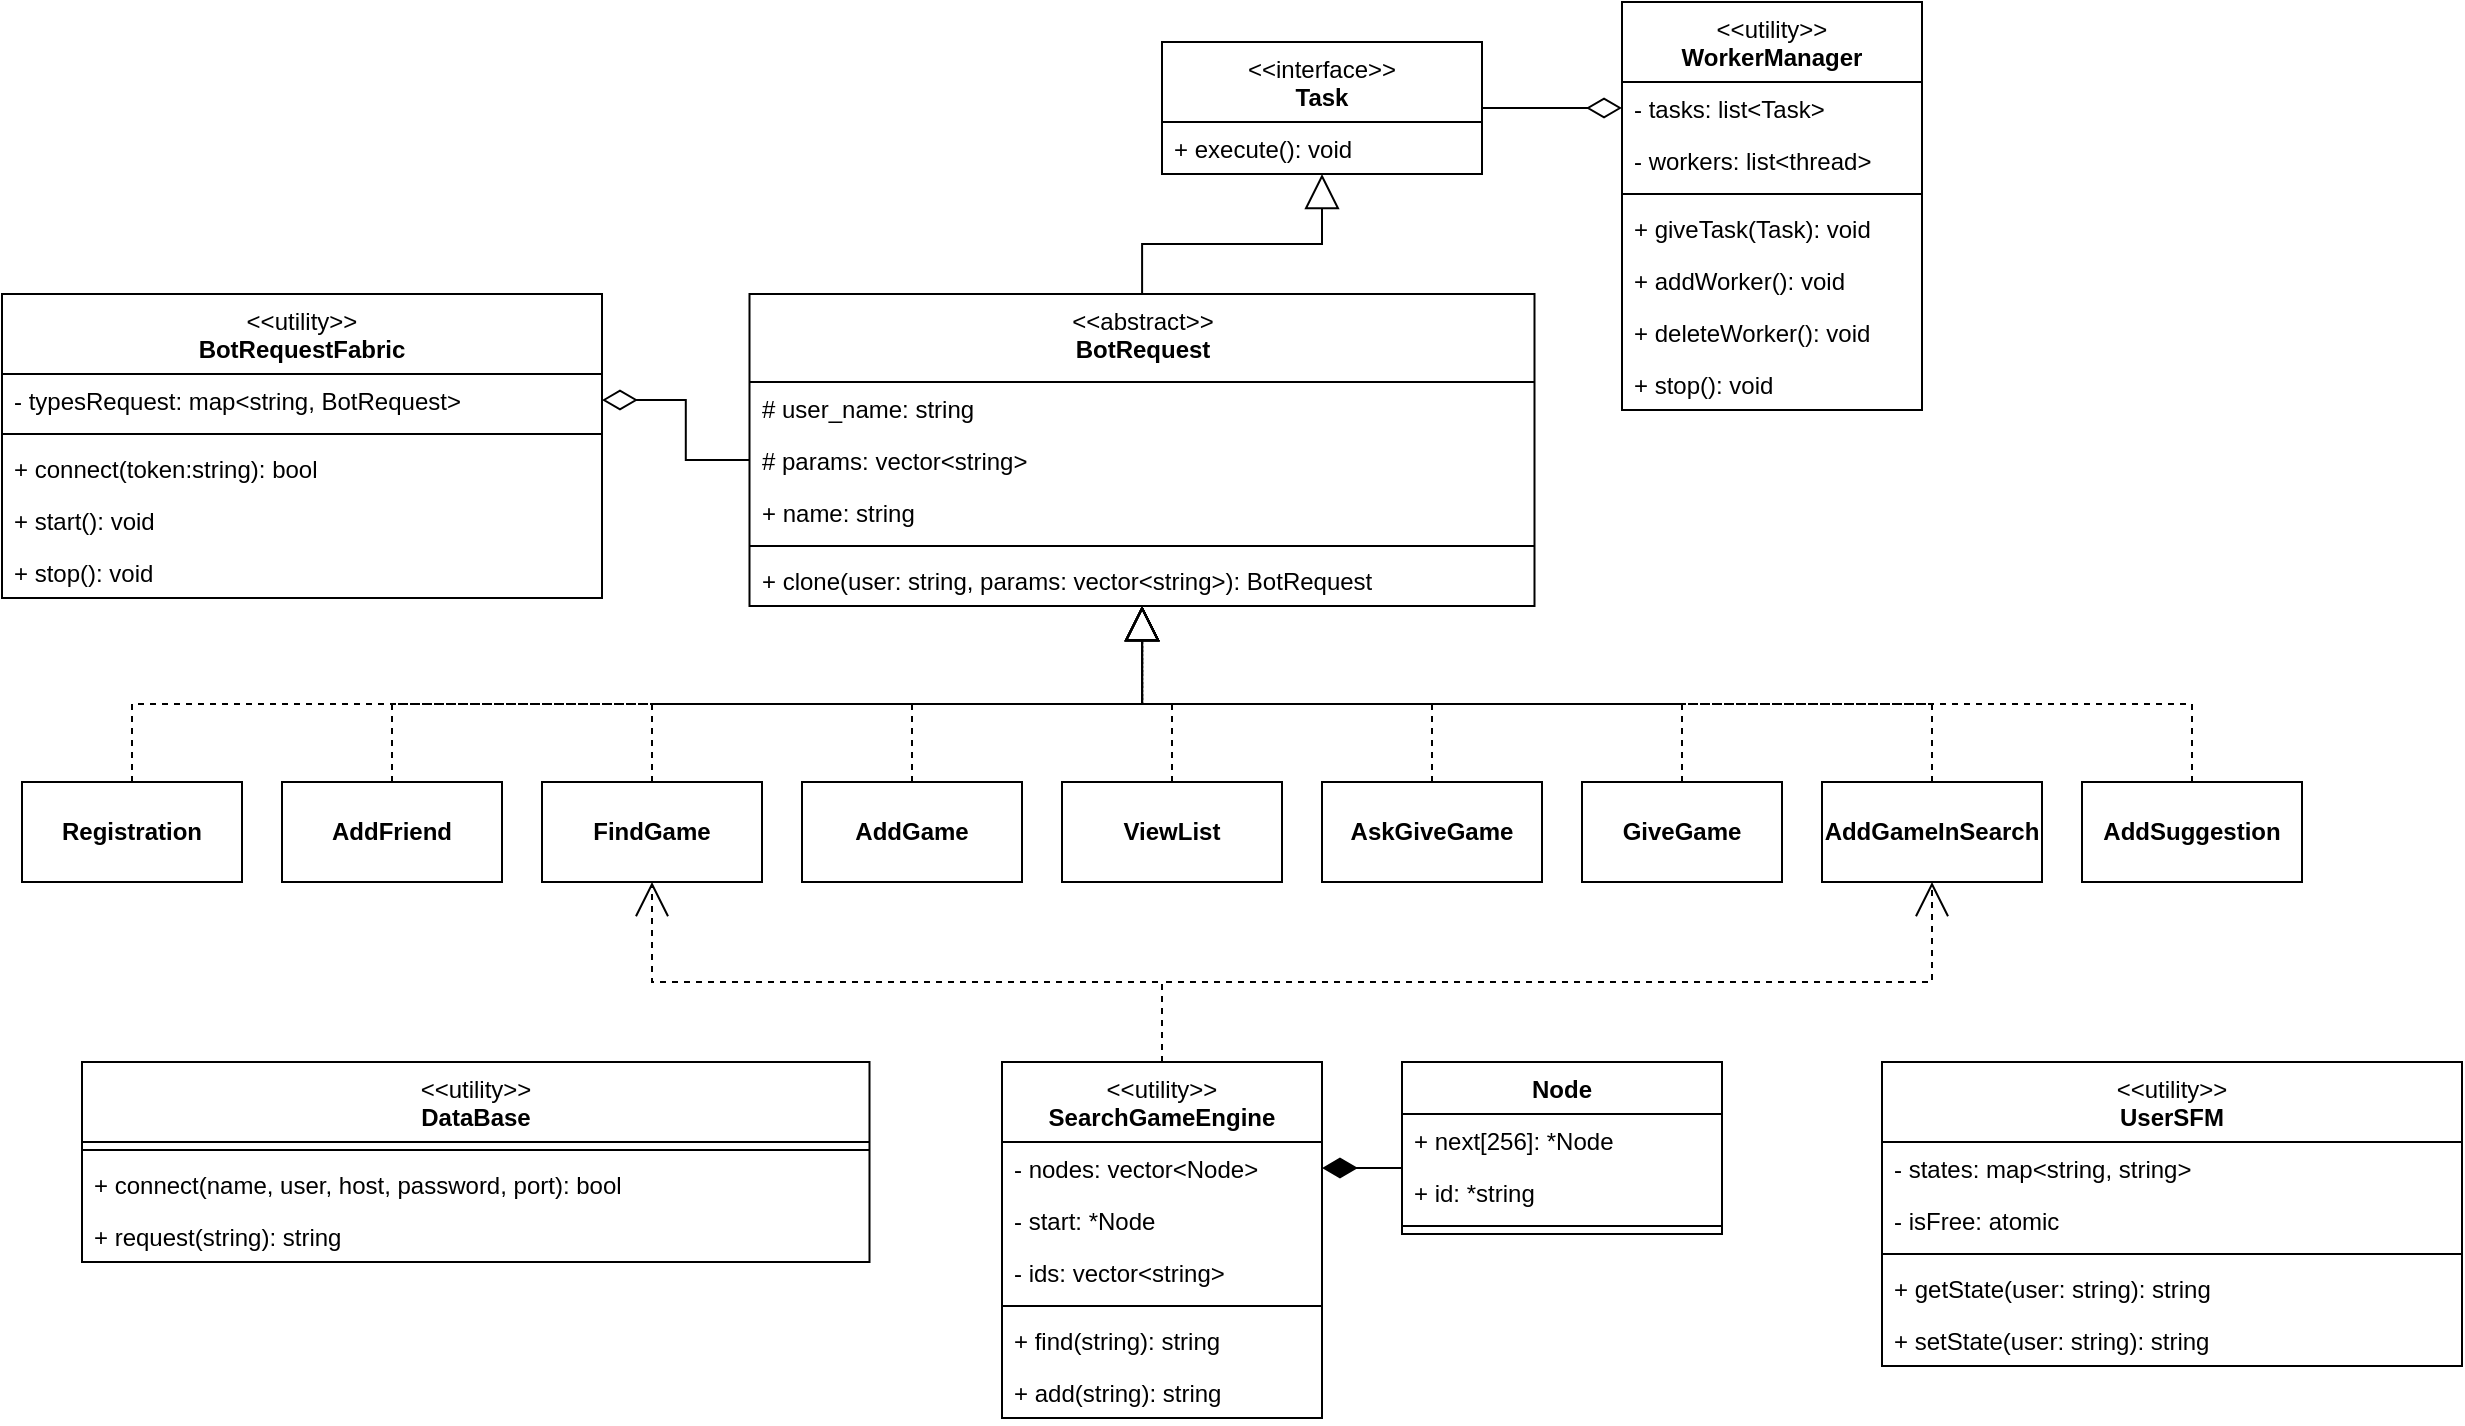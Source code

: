 <mxfile version="26.1.0">
  <diagram name="Страница — 1" id="AnABjivSj9SFaDWMfIXY">
    <mxGraphModel dx="2307" dy="1129" grid="1" gridSize="10" guides="1" tooltips="1" connect="1" arrows="1" fold="1" page="1" pageScale="1" pageWidth="827" pageHeight="1169" math="0" shadow="0">
      <root>
        <mxCell id="0" />
        <mxCell id="1" parent="0" />
        <mxCell id="DPjes27tQ5IV9PSLa_6h-2" value="&lt;div&gt;&lt;span style=&quot;font-weight: normal;&quot;&gt;&amp;lt;&amp;lt;utility&amp;gt;&amp;gt;&lt;/span&gt;&lt;/div&gt;BotRequestFabric" style="swimlane;fontStyle=1;align=center;verticalAlign=top;childLayout=stackLayout;horizontal=1;startSize=40;horizontalStack=0;resizeParent=1;resizeParentMax=0;resizeLast=0;collapsible=1;marginBottom=0;whiteSpace=wrap;html=1;" parent="1" vertex="1">
          <mxGeometry x="-180" y="276" width="300" height="152" as="geometry" />
        </mxCell>
        <mxCell id="DPjes27tQ5IV9PSLa_6h-3" value="- typesRequest: map&amp;lt;string, BotRequest&amp;gt;" style="text;strokeColor=none;fillColor=none;align=left;verticalAlign=top;spacingLeft=4;spacingRight=4;overflow=hidden;rotatable=0;points=[[0,0.5],[1,0.5]];portConstraint=eastwest;whiteSpace=wrap;html=1;" parent="DPjes27tQ5IV9PSLa_6h-2" vertex="1">
          <mxGeometry y="40" width="300" height="26" as="geometry" />
        </mxCell>
        <mxCell id="DPjes27tQ5IV9PSLa_6h-4" value="" style="line;strokeWidth=1;fillColor=none;align=left;verticalAlign=middle;spacingTop=-1;spacingLeft=3;spacingRight=3;rotatable=0;labelPosition=right;points=[];portConstraint=eastwest;strokeColor=inherit;" parent="DPjes27tQ5IV9PSLa_6h-2" vertex="1">
          <mxGeometry y="66" width="300" height="8" as="geometry" />
        </mxCell>
        <mxCell id="DPjes27tQ5IV9PSLa_6h-5" value="+ connect(token:string): bool" style="text;strokeColor=none;fillColor=none;align=left;verticalAlign=top;spacingLeft=4;spacingRight=4;overflow=hidden;rotatable=0;points=[[0,0.5],[1,0.5]];portConstraint=eastwest;whiteSpace=wrap;html=1;" parent="DPjes27tQ5IV9PSLa_6h-2" vertex="1">
          <mxGeometry y="74" width="300" height="26" as="geometry" />
        </mxCell>
        <mxCell id="hyMspMxgV_skVNlcGcTQ-85" value="+ start(): void" style="text;strokeColor=none;fillColor=none;align=left;verticalAlign=top;spacingLeft=4;spacingRight=4;overflow=hidden;rotatable=0;points=[[0,0.5],[1,0.5]];portConstraint=eastwest;whiteSpace=wrap;html=1;" vertex="1" parent="DPjes27tQ5IV9PSLa_6h-2">
          <mxGeometry y="100" width="300" height="26" as="geometry" />
        </mxCell>
        <mxCell id="hyMspMxgV_skVNlcGcTQ-86" value="+ stop(): void" style="text;strokeColor=none;fillColor=none;align=left;verticalAlign=top;spacingLeft=4;spacingRight=4;overflow=hidden;rotatable=0;points=[[0,0.5],[1,0.5]];portConstraint=eastwest;whiteSpace=wrap;html=1;" vertex="1" parent="DPjes27tQ5IV9PSLa_6h-2">
          <mxGeometry y="126" width="300" height="26" as="geometry" />
        </mxCell>
        <mxCell id="hyMspMxgV_skVNlcGcTQ-6" value="&lt;div&gt;&lt;span style=&quot;font-weight: normal;&quot;&gt;&amp;lt;&amp;lt;utility&amp;gt;&amp;gt;&lt;/span&gt;&lt;/div&gt;WorkerManager" style="swimlane;fontStyle=1;align=center;verticalAlign=top;childLayout=stackLayout;horizontal=1;startSize=40;horizontalStack=0;resizeParent=1;resizeParentMax=0;resizeLast=0;collapsible=1;marginBottom=0;whiteSpace=wrap;html=1;" vertex="1" parent="1">
          <mxGeometry x="630" y="130" width="150" height="204" as="geometry" />
        </mxCell>
        <mxCell id="hyMspMxgV_skVNlcGcTQ-7" value="- tasks: list&amp;lt;Task&amp;gt;" style="text;strokeColor=none;fillColor=none;align=left;verticalAlign=top;spacingLeft=4;spacingRight=4;overflow=hidden;rotatable=0;points=[[0,0.5],[1,0.5]];portConstraint=eastwest;whiteSpace=wrap;html=1;" vertex="1" parent="hyMspMxgV_skVNlcGcTQ-6">
          <mxGeometry y="40" width="150" height="26" as="geometry" />
        </mxCell>
        <mxCell id="hyMspMxgV_skVNlcGcTQ-27" value="- workers: list&amp;lt;thread&amp;gt;" style="text;strokeColor=none;fillColor=none;align=left;verticalAlign=top;spacingLeft=4;spacingRight=4;overflow=hidden;rotatable=0;points=[[0,0.5],[1,0.5]];portConstraint=eastwest;whiteSpace=wrap;html=1;" vertex="1" parent="hyMspMxgV_skVNlcGcTQ-6">
          <mxGeometry y="66" width="150" height="26" as="geometry" />
        </mxCell>
        <mxCell id="hyMspMxgV_skVNlcGcTQ-8" value="" style="line;strokeWidth=1;fillColor=none;align=left;verticalAlign=middle;spacingTop=-1;spacingLeft=3;spacingRight=3;rotatable=0;labelPosition=right;points=[];portConstraint=eastwest;strokeColor=inherit;" vertex="1" parent="hyMspMxgV_skVNlcGcTQ-6">
          <mxGeometry y="92" width="150" height="8" as="geometry" />
        </mxCell>
        <mxCell id="hyMspMxgV_skVNlcGcTQ-9" value="+ giveTask(Task): void" style="text;strokeColor=none;fillColor=none;align=left;verticalAlign=top;spacingLeft=4;spacingRight=4;overflow=hidden;rotatable=0;points=[[0,0.5],[1,0.5]];portConstraint=eastwest;whiteSpace=wrap;html=1;" vertex="1" parent="hyMspMxgV_skVNlcGcTQ-6">
          <mxGeometry y="100" width="150" height="26" as="geometry" />
        </mxCell>
        <mxCell id="hyMspMxgV_skVNlcGcTQ-28" value="+ addWorker(): void" style="text;strokeColor=none;fillColor=none;align=left;verticalAlign=top;spacingLeft=4;spacingRight=4;overflow=hidden;rotatable=0;points=[[0,0.5],[1,0.5]];portConstraint=eastwest;whiteSpace=wrap;html=1;" vertex="1" parent="hyMspMxgV_skVNlcGcTQ-6">
          <mxGeometry y="126" width="150" height="26" as="geometry" />
        </mxCell>
        <mxCell id="hyMspMxgV_skVNlcGcTQ-29" value="+ deleteWorker(): void" style="text;strokeColor=none;fillColor=none;align=left;verticalAlign=top;spacingLeft=4;spacingRight=4;overflow=hidden;rotatable=0;points=[[0,0.5],[1,0.5]];portConstraint=eastwest;whiteSpace=wrap;html=1;" vertex="1" parent="hyMspMxgV_skVNlcGcTQ-6">
          <mxGeometry y="152" width="150" height="26" as="geometry" />
        </mxCell>
        <mxCell id="hyMspMxgV_skVNlcGcTQ-30" value="+ stop(): void" style="text;strokeColor=none;fillColor=none;align=left;verticalAlign=top;spacingLeft=4;spacingRight=4;overflow=hidden;rotatable=0;points=[[0,0.5],[1,0.5]];portConstraint=eastwest;whiteSpace=wrap;html=1;" vertex="1" parent="hyMspMxgV_skVNlcGcTQ-6">
          <mxGeometry y="178" width="150" height="26" as="geometry" />
        </mxCell>
        <mxCell id="hyMspMxgV_skVNlcGcTQ-75" style="edgeStyle=orthogonalEdgeStyle;rounded=0;orthogonalLoop=1;jettySize=auto;html=1;exitX=0.5;exitY=0;exitDx=0;exitDy=0;entryX=0.5;entryY=1;entryDx=0;entryDy=0;dashed=1;endSize=15;endArrow=open;endFill=0;" edge="1" parent="1" source="hyMspMxgV_skVNlcGcTQ-19" target="hyMspMxgV_skVNlcGcTQ-60">
          <mxGeometry relative="1" as="geometry" />
        </mxCell>
        <mxCell id="hyMspMxgV_skVNlcGcTQ-19" value="&lt;div&gt;&lt;span style=&quot;font-weight: 400;&quot;&gt;&amp;lt;&amp;lt;utility&amp;gt;&amp;gt;&lt;/span&gt;&lt;/div&gt;SearchGameEngine" style="swimlane;fontStyle=1;align=center;verticalAlign=top;childLayout=stackLayout;horizontal=1;startSize=40;horizontalStack=0;resizeParent=1;resizeParentMax=0;resizeLast=0;collapsible=1;marginBottom=0;whiteSpace=wrap;html=1;" vertex="1" parent="1">
          <mxGeometry x="320" y="660" width="160" height="178" as="geometry" />
        </mxCell>
        <mxCell id="hyMspMxgV_skVNlcGcTQ-112" value="- nodes: vector&amp;lt;Node&amp;gt;" style="text;strokeColor=none;fillColor=none;align=left;verticalAlign=top;spacingLeft=4;spacingRight=4;overflow=hidden;rotatable=0;points=[[0,0.5],[1,0.5]];portConstraint=eastwest;whiteSpace=wrap;html=1;" vertex="1" parent="hyMspMxgV_skVNlcGcTQ-19">
          <mxGeometry y="40" width="160" height="26" as="geometry" />
        </mxCell>
        <mxCell id="hyMspMxgV_skVNlcGcTQ-113" value="- start: *Node" style="text;strokeColor=none;fillColor=none;align=left;verticalAlign=top;spacingLeft=4;spacingRight=4;overflow=hidden;rotatable=0;points=[[0,0.5],[1,0.5]];portConstraint=eastwest;whiteSpace=wrap;html=1;" vertex="1" parent="hyMspMxgV_skVNlcGcTQ-19">
          <mxGeometry y="66" width="160" height="26" as="geometry" />
        </mxCell>
        <mxCell id="hyMspMxgV_skVNlcGcTQ-114" value="- ids: vector&amp;lt;string&amp;gt;" style="text;strokeColor=none;fillColor=none;align=left;verticalAlign=top;spacingLeft=4;spacingRight=4;overflow=hidden;rotatable=0;points=[[0,0.5],[1,0.5]];portConstraint=eastwest;whiteSpace=wrap;html=1;" vertex="1" parent="hyMspMxgV_skVNlcGcTQ-19">
          <mxGeometry y="92" width="160" height="26" as="geometry" />
        </mxCell>
        <mxCell id="hyMspMxgV_skVNlcGcTQ-21" value="" style="line;strokeWidth=1;fillColor=none;align=left;verticalAlign=middle;spacingTop=-1;spacingLeft=3;spacingRight=3;rotatable=0;labelPosition=right;points=[];portConstraint=eastwest;strokeColor=inherit;" vertex="1" parent="hyMspMxgV_skVNlcGcTQ-19">
          <mxGeometry y="118" width="160" height="8" as="geometry" />
        </mxCell>
        <mxCell id="hyMspMxgV_skVNlcGcTQ-22" value="+ find(string): string" style="text;strokeColor=none;fillColor=none;align=left;verticalAlign=top;spacingLeft=4;spacingRight=4;overflow=hidden;rotatable=0;points=[[0,0.5],[1,0.5]];portConstraint=eastwest;whiteSpace=wrap;html=1;" vertex="1" parent="hyMspMxgV_skVNlcGcTQ-19">
          <mxGeometry y="126" width="160" height="26" as="geometry" />
        </mxCell>
        <mxCell id="hyMspMxgV_skVNlcGcTQ-72" value="+ add(string): string" style="text;strokeColor=none;fillColor=none;align=left;verticalAlign=top;spacingLeft=4;spacingRight=4;overflow=hidden;rotatable=0;points=[[0,0.5],[1,0.5]];portConstraint=eastwest;whiteSpace=wrap;html=1;" vertex="1" parent="hyMspMxgV_skVNlcGcTQ-19">
          <mxGeometry y="152" width="160" height="26" as="geometry" />
        </mxCell>
        <mxCell id="hyMspMxgV_skVNlcGcTQ-23" value="&lt;div&gt;&lt;span style=&quot;font-weight: normal;&quot;&gt;&amp;lt;&amp;lt;interface&amp;gt;&amp;gt;&lt;/span&gt;&lt;/div&gt;Task" style="swimlane;fontStyle=1;align=center;verticalAlign=top;childLayout=stackLayout;horizontal=1;startSize=40;horizontalStack=0;resizeParent=1;resizeParentMax=0;resizeLast=0;collapsible=1;marginBottom=0;whiteSpace=wrap;html=1;" vertex="1" parent="1">
          <mxGeometry x="400" y="150" width="160" height="66" as="geometry" />
        </mxCell>
        <mxCell id="hyMspMxgV_skVNlcGcTQ-26" value="+ execute(): void" style="text;strokeColor=none;fillColor=none;align=left;verticalAlign=top;spacingLeft=4;spacingRight=4;overflow=hidden;rotatable=0;points=[[0,0.5],[1,0.5]];portConstraint=eastwest;whiteSpace=wrap;html=1;" vertex="1" parent="hyMspMxgV_skVNlcGcTQ-23">
          <mxGeometry y="40" width="160" height="26" as="geometry" />
        </mxCell>
        <mxCell id="hyMspMxgV_skVNlcGcTQ-36" style="edgeStyle=orthogonalEdgeStyle;rounded=0;orthogonalLoop=1;jettySize=auto;html=1;entryX=0;entryY=0.5;entryDx=0;entryDy=0;endArrow=diamondThin;endFill=0;strokeWidth=1;startSize=12;jumpSize=12;endSize=15;exitX=1;exitY=0.5;exitDx=0;exitDy=0;" edge="1" parent="1" source="hyMspMxgV_skVNlcGcTQ-23" target="hyMspMxgV_skVNlcGcTQ-7">
          <mxGeometry relative="1" as="geometry" />
        </mxCell>
        <mxCell id="hyMspMxgV_skVNlcGcTQ-43" style="edgeStyle=orthogonalEdgeStyle;rounded=0;orthogonalLoop=1;jettySize=auto;html=1;entryX=0.5;entryY=1;entryDx=0;entryDy=0;endArrow=block;endFill=0;endSize=15;" edge="1" parent="1" source="hyMspMxgV_skVNlcGcTQ-39" target="hyMspMxgV_skVNlcGcTQ-23">
          <mxGeometry relative="1" as="geometry" />
        </mxCell>
        <mxCell id="hyMspMxgV_skVNlcGcTQ-39" value="&lt;div&gt;&lt;span style=&quot;font-weight: normal;&quot;&gt;&amp;lt;&amp;lt;abstract&amp;gt;&amp;gt;&lt;/span&gt;&lt;/div&gt;BotRequest" style="swimlane;fontStyle=1;align=center;verticalAlign=top;childLayout=stackLayout;horizontal=1;startSize=44;horizontalStack=0;resizeParent=1;resizeParentMax=0;resizeLast=0;collapsible=1;marginBottom=0;whiteSpace=wrap;html=1;" vertex="1" parent="1">
          <mxGeometry x="193.75" y="276" width="392.5" height="156" as="geometry" />
        </mxCell>
        <mxCell id="hyMspMxgV_skVNlcGcTQ-40" value="# user_name: string&lt;div&gt;&lt;br&gt;&lt;/div&gt;" style="text;strokeColor=none;fillColor=none;align=left;verticalAlign=top;spacingLeft=4;spacingRight=4;overflow=hidden;rotatable=0;points=[[0,0.5],[1,0.5]];portConstraint=eastwest;whiteSpace=wrap;html=1;" vertex="1" parent="hyMspMxgV_skVNlcGcTQ-39">
          <mxGeometry y="44" width="392.5" height="26" as="geometry" />
        </mxCell>
        <mxCell id="hyMspMxgV_skVNlcGcTQ-47" value="# params: vector&amp;lt;string&amp;gt;&lt;div&gt;&lt;br&gt;&lt;/div&gt;" style="text;strokeColor=none;fillColor=none;align=left;verticalAlign=top;spacingLeft=4;spacingRight=4;overflow=hidden;rotatable=0;points=[[0,0.5],[1,0.5]];portConstraint=eastwest;whiteSpace=wrap;html=1;" vertex="1" parent="hyMspMxgV_skVNlcGcTQ-39">
          <mxGeometry y="70" width="392.5" height="26" as="geometry" />
        </mxCell>
        <mxCell id="hyMspMxgV_skVNlcGcTQ-44" value="+ name: string" style="text;strokeColor=none;fillColor=none;align=left;verticalAlign=top;spacingLeft=4;spacingRight=4;overflow=hidden;rotatable=0;points=[[0,0.5],[1,0.5]];portConstraint=eastwest;whiteSpace=wrap;html=1;" vertex="1" parent="hyMspMxgV_skVNlcGcTQ-39">
          <mxGeometry y="96" width="392.5" height="26" as="geometry" />
        </mxCell>
        <mxCell id="hyMspMxgV_skVNlcGcTQ-46" value="" style="line;strokeWidth=1;fillColor=none;align=left;verticalAlign=middle;spacingTop=-1;spacingLeft=3;spacingRight=3;rotatable=0;labelPosition=right;points=[];portConstraint=eastwest;strokeColor=inherit;" vertex="1" parent="hyMspMxgV_skVNlcGcTQ-39">
          <mxGeometry y="122" width="392.5" height="8" as="geometry" />
        </mxCell>
        <mxCell id="hyMspMxgV_skVNlcGcTQ-45" value="+ clone(user: string, params: vector&amp;lt;string&amp;gt;): BotRequest" style="text;strokeColor=none;fillColor=none;align=left;verticalAlign=top;spacingLeft=4;spacingRight=4;overflow=hidden;rotatable=0;points=[[0,0.5],[1,0.5]];portConstraint=eastwest;whiteSpace=wrap;html=1;" vertex="1" parent="hyMspMxgV_skVNlcGcTQ-39">
          <mxGeometry y="130" width="392.5" height="26" as="geometry" />
        </mxCell>
        <mxCell id="hyMspMxgV_skVNlcGcTQ-50" style="edgeStyle=orthogonalEdgeStyle;rounded=0;orthogonalLoop=1;jettySize=auto;html=1;entryX=1;entryY=0.5;entryDx=0;entryDy=0;endArrow=diamondThin;endFill=0;endSize=15;" edge="1" parent="1" source="hyMspMxgV_skVNlcGcTQ-47" target="DPjes27tQ5IV9PSLa_6h-3">
          <mxGeometry relative="1" as="geometry" />
        </mxCell>
        <mxCell id="hyMspMxgV_skVNlcGcTQ-62" style="edgeStyle=orthogonalEdgeStyle;rounded=0;orthogonalLoop=1;jettySize=auto;html=1;exitX=0.5;exitY=0;exitDx=0;exitDy=0;endArrow=block;endFill=0;endSize=15;dashed=1;" edge="1" parent="1" source="hyMspMxgV_skVNlcGcTQ-52" target="hyMspMxgV_skVNlcGcTQ-39">
          <mxGeometry relative="1" as="geometry" />
        </mxCell>
        <mxCell id="hyMspMxgV_skVNlcGcTQ-52" value="&lt;b&gt;Registration&lt;/b&gt;" style="html=1;whiteSpace=wrap;" vertex="1" parent="1">
          <mxGeometry x="-170" y="520" width="110" height="50" as="geometry" />
        </mxCell>
        <mxCell id="hyMspMxgV_skVNlcGcTQ-54" value="&lt;b&gt;AddFriend&lt;/b&gt;" style="html=1;whiteSpace=wrap;" vertex="1" parent="1">
          <mxGeometry x="-40" y="520" width="110" height="50" as="geometry" />
        </mxCell>
        <mxCell id="hyMspMxgV_skVNlcGcTQ-55" value="&lt;b&gt;FindGam&lt;/b&gt;&lt;span style=&quot;color: rgba(0, 0, 0, 0); font-family: monospace; font-size: 0px; text-align: start; text-wrap-mode: nowrap;&quot;&gt;%3CmxGraphModel%3E%3Croot%3E%3CmxCell%20id%3D%220%22%2F%3E%3CmxCell%20id%3D%221%22%20parent%3D%220%22%2F%3E%3CmxCell%20id%3D%222%22%20value%3D%22%26lt%3Bb%26gt%3BAddPerson%26lt%3B%2Fb%26gt%3B%22%20style%3D%22html%3D1%3BwhiteSpace%3Dwrap%3B%22%20vertex%3D%221%22%20parent%3D%221%22%3E%3CmxGeometry%20x%3D%22270%22%20y%3D%22500%22%20width%3D%22110%22%20height%3D%2250%22%20as%3D%22geometry%22%2F%3E%3C%2FmxCell%3E%3C%2Froot%3E%3C%2FmxGraphModel%3E&lt;/span&gt;&lt;b&gt;e&lt;/b&gt;" style="html=1;whiteSpace=wrap;" vertex="1" parent="1">
          <mxGeometry x="90" y="520" width="110" height="50" as="geometry" />
        </mxCell>
        <mxCell id="hyMspMxgV_skVNlcGcTQ-56" value="&lt;b&gt;AskGiveGame&lt;/b&gt;" style="html=1;whiteSpace=wrap;" vertex="1" parent="1">
          <mxGeometry x="480" y="520" width="110" height="50" as="geometry" />
        </mxCell>
        <mxCell id="hyMspMxgV_skVNlcGcTQ-57" value="&lt;b&gt;GiveGame&lt;/b&gt;" style="html=1;whiteSpace=wrap;" vertex="1" parent="1">
          <mxGeometry x="610" y="520" width="100" height="50" as="geometry" />
        </mxCell>
        <mxCell id="hyMspMxgV_skVNlcGcTQ-58" value="&lt;b&gt;AddGame&lt;/b&gt;" style="html=1;whiteSpace=wrap;" vertex="1" parent="1">
          <mxGeometry x="220" y="520" width="110" height="50" as="geometry" />
        </mxCell>
        <mxCell id="hyMspMxgV_skVNlcGcTQ-59" value="&lt;b&gt;ViewList&lt;/b&gt;" style="html=1;whiteSpace=wrap;" vertex="1" parent="1">
          <mxGeometry x="350" y="520" width="110" height="50" as="geometry" />
        </mxCell>
        <mxCell id="hyMspMxgV_skVNlcGcTQ-60" value="&lt;b&gt;AddGameInSearch&lt;/b&gt;" style="html=1;whiteSpace=wrap;" vertex="1" parent="1">
          <mxGeometry x="730" y="520" width="110" height="50" as="geometry" />
        </mxCell>
        <mxCell id="hyMspMxgV_skVNlcGcTQ-61" value="&lt;b&gt;AddSuggestion&lt;/b&gt;" style="html=1;whiteSpace=wrap;" vertex="1" parent="1">
          <mxGeometry x="860" y="520" width="110" height="50" as="geometry" />
        </mxCell>
        <mxCell id="hyMspMxgV_skVNlcGcTQ-64" style="edgeStyle=orthogonalEdgeStyle;rounded=0;orthogonalLoop=1;jettySize=auto;html=1;exitX=0.5;exitY=0;exitDx=0;exitDy=0;endArrow=block;endFill=0;endSize=15;dashed=1;" edge="1" parent="1" source="hyMspMxgV_skVNlcGcTQ-54" target="hyMspMxgV_skVNlcGcTQ-39">
          <mxGeometry relative="1" as="geometry">
            <mxPoint x="-105" y="530" as="sourcePoint" />
            <mxPoint x="400" y="442" as="targetPoint" />
          </mxGeometry>
        </mxCell>
        <mxCell id="hyMspMxgV_skVNlcGcTQ-65" style="edgeStyle=orthogonalEdgeStyle;rounded=0;orthogonalLoop=1;jettySize=auto;html=1;exitX=0.5;exitY=0;exitDx=0;exitDy=0;endArrow=block;endFill=0;endSize=15;dashed=1;" edge="1" parent="1" source="hyMspMxgV_skVNlcGcTQ-55" target="hyMspMxgV_skVNlcGcTQ-39">
          <mxGeometry relative="1" as="geometry">
            <mxPoint x="-95" y="540" as="sourcePoint" />
            <mxPoint x="410" y="452" as="targetPoint" />
          </mxGeometry>
        </mxCell>
        <mxCell id="hyMspMxgV_skVNlcGcTQ-66" style="edgeStyle=orthogonalEdgeStyle;rounded=0;orthogonalLoop=1;jettySize=auto;html=1;exitX=0.5;exitY=0;exitDx=0;exitDy=0;endArrow=block;endFill=0;endSize=15;dashed=1;" edge="1" parent="1" source="hyMspMxgV_skVNlcGcTQ-58" target="hyMspMxgV_skVNlcGcTQ-39">
          <mxGeometry relative="1" as="geometry">
            <mxPoint x="-85" y="550" as="sourcePoint" />
            <mxPoint x="420" y="462" as="targetPoint" />
          </mxGeometry>
        </mxCell>
        <mxCell id="hyMspMxgV_skVNlcGcTQ-67" style="edgeStyle=orthogonalEdgeStyle;rounded=0;orthogonalLoop=1;jettySize=auto;html=1;exitX=0.5;exitY=0;exitDx=0;exitDy=0;endArrow=block;endFill=0;endSize=15;dashed=1;" edge="1" parent="1" source="hyMspMxgV_skVNlcGcTQ-59" target="hyMspMxgV_skVNlcGcTQ-39">
          <mxGeometry relative="1" as="geometry">
            <mxPoint x="-75" y="560" as="sourcePoint" />
            <mxPoint x="430" y="472" as="targetPoint" />
          </mxGeometry>
        </mxCell>
        <mxCell id="hyMspMxgV_skVNlcGcTQ-68" style="edgeStyle=orthogonalEdgeStyle;rounded=0;orthogonalLoop=1;jettySize=auto;html=1;exitX=0.5;exitY=0;exitDx=0;exitDy=0;endArrow=block;endFill=0;endSize=15;dashed=1;" edge="1" parent="1" source="hyMspMxgV_skVNlcGcTQ-56" target="hyMspMxgV_skVNlcGcTQ-39">
          <mxGeometry relative="1" as="geometry">
            <mxPoint x="-65" y="570" as="sourcePoint" />
            <mxPoint x="440" y="482" as="targetPoint" />
          </mxGeometry>
        </mxCell>
        <mxCell id="hyMspMxgV_skVNlcGcTQ-69" style="edgeStyle=orthogonalEdgeStyle;rounded=0;orthogonalLoop=1;jettySize=auto;html=1;exitX=0.5;exitY=0;exitDx=0;exitDy=0;endArrow=block;endFill=0;endSize=15;dashed=1;" edge="1" parent="1" source="hyMspMxgV_skVNlcGcTQ-57" target="hyMspMxgV_skVNlcGcTQ-39">
          <mxGeometry relative="1" as="geometry">
            <mxPoint x="-55" y="580" as="sourcePoint" />
            <mxPoint x="450" y="492" as="targetPoint" />
          </mxGeometry>
        </mxCell>
        <mxCell id="hyMspMxgV_skVNlcGcTQ-70" style="edgeStyle=orthogonalEdgeStyle;rounded=0;orthogonalLoop=1;jettySize=auto;html=1;exitX=0.5;exitY=0;exitDx=0;exitDy=0;endArrow=block;endFill=0;endSize=15;dashed=1;" edge="1" parent="1" source="hyMspMxgV_skVNlcGcTQ-60" target="hyMspMxgV_skVNlcGcTQ-39">
          <mxGeometry relative="1" as="geometry">
            <mxPoint x="-45" y="590" as="sourcePoint" />
            <mxPoint x="460" y="502" as="targetPoint" />
          </mxGeometry>
        </mxCell>
        <mxCell id="hyMspMxgV_skVNlcGcTQ-71" style="edgeStyle=orthogonalEdgeStyle;rounded=0;orthogonalLoop=1;jettySize=auto;html=1;exitX=0.5;exitY=0;exitDx=0;exitDy=0;endArrow=block;endFill=0;endSize=15;dashed=1;" edge="1" parent="1" source="hyMspMxgV_skVNlcGcTQ-61" target="hyMspMxgV_skVNlcGcTQ-39">
          <mxGeometry relative="1" as="geometry">
            <mxPoint x="-35" y="600" as="sourcePoint" />
            <mxPoint x="470" y="512" as="targetPoint" />
          </mxGeometry>
        </mxCell>
        <mxCell id="hyMspMxgV_skVNlcGcTQ-76" style="edgeStyle=orthogonalEdgeStyle;rounded=0;orthogonalLoop=1;jettySize=auto;html=1;exitX=0.5;exitY=0;exitDx=0;exitDy=0;entryX=0.5;entryY=1;entryDx=0;entryDy=0;dashed=1;endSize=15;endArrow=open;endFill=0;" edge="1" parent="1" source="hyMspMxgV_skVNlcGcTQ-19" target="hyMspMxgV_skVNlcGcTQ-55">
          <mxGeometry relative="1" as="geometry">
            <mxPoint x="410" y="670" as="sourcePoint" />
            <mxPoint x="795" y="580" as="targetPoint" />
          </mxGeometry>
        </mxCell>
        <mxCell id="hyMspMxgV_skVNlcGcTQ-81" value="&lt;div&gt;&lt;span style=&quot;font-weight: 400;&quot;&gt;&amp;lt;&amp;lt;utility&amp;gt;&amp;gt;&lt;/span&gt;&lt;/div&gt;DataBase" style="swimlane;fontStyle=1;align=center;verticalAlign=top;childLayout=stackLayout;horizontal=1;startSize=40;horizontalStack=0;resizeParent=1;resizeParentMax=0;resizeLast=0;collapsible=1;marginBottom=0;whiteSpace=wrap;html=1;" vertex="1" parent="1">
          <mxGeometry x="-140" y="660" width="393.75" height="100" as="geometry" />
        </mxCell>
        <mxCell id="hyMspMxgV_skVNlcGcTQ-83" value="" style="line;strokeWidth=1;fillColor=none;align=left;verticalAlign=middle;spacingTop=-1;spacingLeft=3;spacingRight=3;rotatable=0;labelPosition=right;points=[];portConstraint=eastwest;strokeColor=inherit;" vertex="1" parent="hyMspMxgV_skVNlcGcTQ-81">
          <mxGeometry y="40" width="393.75" height="8" as="geometry" />
        </mxCell>
        <mxCell id="hyMspMxgV_skVNlcGcTQ-84" value="+ connect(name, user, host, password, port&lt;span style=&quot;background-color: transparent; color: light-dark(rgb(0, 0, 0), rgb(255, 255, 255));&quot;&gt;): bool&lt;/span&gt;" style="text;strokeColor=none;fillColor=none;align=left;verticalAlign=top;spacingLeft=4;spacingRight=4;overflow=hidden;rotatable=0;points=[[0,0.5],[1,0.5]];portConstraint=eastwest;whiteSpace=wrap;html=1;" vertex="1" parent="hyMspMxgV_skVNlcGcTQ-81">
          <mxGeometry y="48" width="393.75" height="26" as="geometry" />
        </mxCell>
        <mxCell id="hyMspMxgV_skVNlcGcTQ-89" value="+ request(string): string" style="text;strokeColor=none;fillColor=none;align=left;verticalAlign=top;spacingLeft=4;spacingRight=4;overflow=hidden;rotatable=0;points=[[0,0.5],[1,0.5]];portConstraint=eastwest;whiteSpace=wrap;html=1;" vertex="1" parent="hyMspMxgV_skVNlcGcTQ-81">
          <mxGeometry y="74" width="393.75" height="26" as="geometry" />
        </mxCell>
        <mxCell id="hyMspMxgV_skVNlcGcTQ-90" value="&lt;div&gt;&lt;span style=&quot;font-weight: 400;&quot;&gt;&amp;lt;&amp;lt;utility&amp;gt;&amp;gt;&lt;/span&gt;&lt;/div&gt;UserSFM" style="swimlane;fontStyle=1;align=center;verticalAlign=top;childLayout=stackLayout;horizontal=1;startSize=40;horizontalStack=0;resizeParent=1;resizeParentMax=0;resizeLast=0;collapsible=1;marginBottom=0;whiteSpace=wrap;html=1;" vertex="1" parent="1">
          <mxGeometry x="760" y="660" width="290" height="152" as="geometry" />
        </mxCell>
        <mxCell id="hyMspMxgV_skVNlcGcTQ-91" value="- states: map&amp;lt;string, string&amp;gt;" style="text;strokeColor=none;fillColor=none;align=left;verticalAlign=top;spacingLeft=4;spacingRight=4;overflow=hidden;rotatable=0;points=[[0,0.5],[1,0.5]];portConstraint=eastwest;whiteSpace=wrap;html=1;" vertex="1" parent="hyMspMxgV_skVNlcGcTQ-90">
          <mxGeometry y="40" width="290" height="26" as="geometry" />
        </mxCell>
        <mxCell id="hyMspMxgV_skVNlcGcTQ-94" value="- isFree: atomic" style="text;strokeColor=none;fillColor=none;align=left;verticalAlign=top;spacingLeft=4;spacingRight=4;overflow=hidden;rotatable=0;points=[[0,0.5],[1,0.5]];portConstraint=eastwest;whiteSpace=wrap;html=1;" vertex="1" parent="hyMspMxgV_skVNlcGcTQ-90">
          <mxGeometry y="66" width="290" height="26" as="geometry" />
        </mxCell>
        <mxCell id="hyMspMxgV_skVNlcGcTQ-92" value="" style="line;strokeWidth=1;fillColor=none;align=left;verticalAlign=middle;spacingTop=-1;spacingLeft=3;spacingRight=3;rotatable=0;labelPosition=right;points=[];portConstraint=eastwest;strokeColor=inherit;" vertex="1" parent="hyMspMxgV_skVNlcGcTQ-90">
          <mxGeometry y="92" width="290" height="8" as="geometry" />
        </mxCell>
        <mxCell id="hyMspMxgV_skVNlcGcTQ-93" value="+ getState(user: string): string" style="text;strokeColor=none;fillColor=none;align=left;verticalAlign=top;spacingLeft=4;spacingRight=4;overflow=hidden;rotatable=0;points=[[0,0.5],[1,0.5]];portConstraint=eastwest;whiteSpace=wrap;html=1;" vertex="1" parent="hyMspMxgV_skVNlcGcTQ-90">
          <mxGeometry y="100" width="290" height="26" as="geometry" />
        </mxCell>
        <mxCell id="hyMspMxgV_skVNlcGcTQ-95" value="+ setState(user: string): string" style="text;strokeColor=none;fillColor=none;align=left;verticalAlign=top;spacingLeft=4;spacingRight=4;overflow=hidden;rotatable=0;points=[[0,0.5],[1,0.5]];portConstraint=eastwest;whiteSpace=wrap;html=1;" vertex="1" parent="hyMspMxgV_skVNlcGcTQ-90">
          <mxGeometry y="126" width="290" height="26" as="geometry" />
        </mxCell>
        <mxCell id="hyMspMxgV_skVNlcGcTQ-103" style="edgeStyle=orthogonalEdgeStyle;rounded=0;orthogonalLoop=1;jettySize=auto;html=1;endArrow=diamondThin;endFill=1;endSize=15;entryX=1;entryY=0.5;entryDx=0;entryDy=0;" edge="1" parent="1" source="hyMspMxgV_skVNlcGcTQ-98" target="hyMspMxgV_skVNlcGcTQ-112">
          <mxGeometry relative="1" as="geometry">
            <Array as="points">
              <mxPoint x="540" y="713" />
            </Array>
          </mxGeometry>
        </mxCell>
        <mxCell id="hyMspMxgV_skVNlcGcTQ-98" value="Node" style="swimlane;fontStyle=1;align=center;verticalAlign=top;childLayout=stackLayout;horizontal=1;startSize=26;horizontalStack=0;resizeParent=1;resizeParentMax=0;resizeLast=0;collapsible=1;marginBottom=0;whiteSpace=wrap;html=1;" vertex="1" parent="1">
          <mxGeometry x="520" y="660" width="160" height="86" as="geometry" />
        </mxCell>
        <mxCell id="hyMspMxgV_skVNlcGcTQ-102" value="+ next[256]: *Node&lt;span style=&quot;background-color: transparent; color: light-dark(rgb(0, 0, 0), rgb(255, 255, 255));&quot;&gt;&amp;nbsp;&lt;/span&gt;" style="text;strokeColor=none;fillColor=none;align=left;verticalAlign=top;spacingLeft=4;spacingRight=4;overflow=hidden;rotatable=0;points=[[0,0.5],[1,0.5]];portConstraint=eastwest;whiteSpace=wrap;html=1;" vertex="1" parent="hyMspMxgV_skVNlcGcTQ-98">
          <mxGeometry y="26" width="160" height="26" as="geometry" />
        </mxCell>
        <mxCell id="hyMspMxgV_skVNlcGcTQ-99" value="+ id: *string&lt;span style=&quot;background-color: transparent; color: light-dark(rgb(0, 0, 0), rgb(255, 255, 255));&quot;&gt;&amp;nbsp;&lt;/span&gt;" style="text;strokeColor=none;fillColor=none;align=left;verticalAlign=top;spacingLeft=4;spacingRight=4;overflow=hidden;rotatable=0;points=[[0,0.5],[1,0.5]];portConstraint=eastwest;whiteSpace=wrap;html=1;" vertex="1" parent="hyMspMxgV_skVNlcGcTQ-98">
          <mxGeometry y="52" width="160" height="26" as="geometry" />
        </mxCell>
        <mxCell id="hyMspMxgV_skVNlcGcTQ-100" value="" style="line;strokeWidth=1;fillColor=none;align=left;verticalAlign=middle;spacingTop=-1;spacingLeft=3;spacingRight=3;rotatable=0;labelPosition=right;points=[];portConstraint=eastwest;strokeColor=inherit;" vertex="1" parent="hyMspMxgV_skVNlcGcTQ-98">
          <mxGeometry y="78" width="160" height="8" as="geometry" />
        </mxCell>
      </root>
    </mxGraphModel>
  </diagram>
</mxfile>

